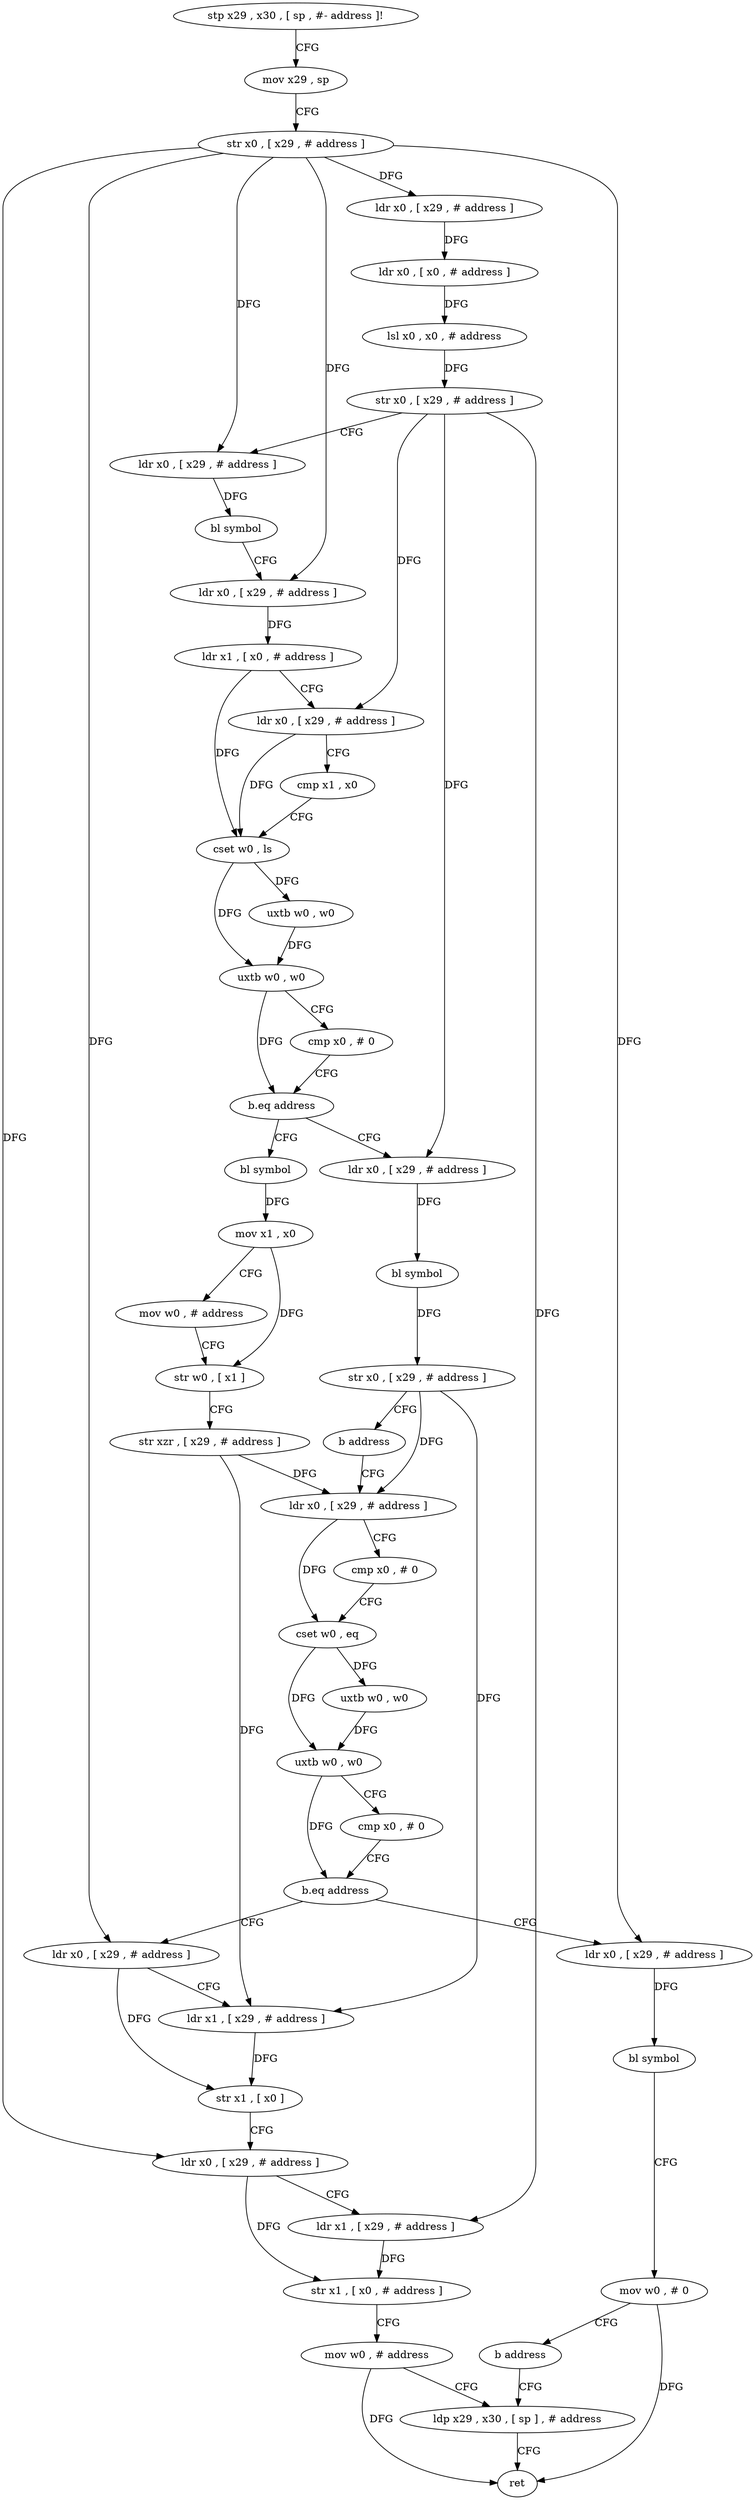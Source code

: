 digraph "func" {
"391356" [label = "stp x29 , x30 , [ sp , #- address ]!" ]
"391360" [label = "mov x29 , sp" ]
"391364" [label = "str x0 , [ x29 , # address ]" ]
"391368" [label = "ldr x0 , [ x29 , # address ]" ]
"391372" [label = "ldr x0 , [ x0 , # address ]" ]
"391376" [label = "lsl x0 , x0 , # address" ]
"391380" [label = "str x0 , [ x29 , # address ]" ]
"391384" [label = "ldr x0 , [ x29 , # address ]" ]
"391388" [label = "bl symbol" ]
"391392" [label = "ldr x0 , [ x29 , # address ]" ]
"391396" [label = "ldr x1 , [ x0 , # address ]" ]
"391400" [label = "ldr x0 , [ x29 , # address ]" ]
"391404" [label = "cmp x1 , x0" ]
"391408" [label = "cset w0 , ls" ]
"391412" [label = "uxtb w0 , w0" ]
"391416" [label = "uxtb w0 , w0" ]
"391420" [label = "cmp x0 , # 0" ]
"391424" [label = "b.eq address" ]
"391444" [label = "bl symbol" ]
"391428" [label = "ldr x0 , [ x29 , # address ]" ]
"391448" [label = "mov x1 , x0" ]
"391452" [label = "mov w0 , # address" ]
"391456" [label = "str w0 , [ x1 ]" ]
"391460" [label = "str xzr , [ x29 , # address ]" ]
"391464" [label = "ldr x0 , [ x29 , # address ]" ]
"391432" [label = "bl symbol" ]
"391436" [label = "str x0 , [ x29 , # address ]" ]
"391440" [label = "b address" ]
"391508" [label = "ldr x0 , [ x29 , # address ]" ]
"391512" [label = "ldr x1 , [ x29 , # address ]" ]
"391516" [label = "str x1 , [ x0 ]" ]
"391520" [label = "ldr x0 , [ x29 , # address ]" ]
"391524" [label = "ldr x1 , [ x29 , # address ]" ]
"391528" [label = "str x1 , [ x0 , # address ]" ]
"391532" [label = "mov w0 , # address" ]
"391536" [label = "ldp x29 , x30 , [ sp ] , # address" ]
"391492" [label = "ldr x0 , [ x29 , # address ]" ]
"391496" [label = "bl symbol" ]
"391500" [label = "mov w0 , # 0" ]
"391504" [label = "b address" ]
"391468" [label = "cmp x0 , # 0" ]
"391472" [label = "cset w0 , eq" ]
"391476" [label = "uxtb w0 , w0" ]
"391480" [label = "uxtb w0 , w0" ]
"391484" [label = "cmp x0 , # 0" ]
"391488" [label = "b.eq address" ]
"391540" [label = "ret" ]
"391356" -> "391360" [ label = "CFG" ]
"391360" -> "391364" [ label = "CFG" ]
"391364" -> "391368" [ label = "DFG" ]
"391364" -> "391384" [ label = "DFG" ]
"391364" -> "391392" [ label = "DFG" ]
"391364" -> "391508" [ label = "DFG" ]
"391364" -> "391520" [ label = "DFG" ]
"391364" -> "391492" [ label = "DFG" ]
"391368" -> "391372" [ label = "DFG" ]
"391372" -> "391376" [ label = "DFG" ]
"391376" -> "391380" [ label = "DFG" ]
"391380" -> "391384" [ label = "CFG" ]
"391380" -> "391400" [ label = "DFG" ]
"391380" -> "391428" [ label = "DFG" ]
"391380" -> "391524" [ label = "DFG" ]
"391384" -> "391388" [ label = "DFG" ]
"391388" -> "391392" [ label = "CFG" ]
"391392" -> "391396" [ label = "DFG" ]
"391396" -> "391400" [ label = "CFG" ]
"391396" -> "391408" [ label = "DFG" ]
"391400" -> "391404" [ label = "CFG" ]
"391400" -> "391408" [ label = "DFG" ]
"391404" -> "391408" [ label = "CFG" ]
"391408" -> "391412" [ label = "DFG" ]
"391408" -> "391416" [ label = "DFG" ]
"391412" -> "391416" [ label = "DFG" ]
"391416" -> "391420" [ label = "CFG" ]
"391416" -> "391424" [ label = "DFG" ]
"391420" -> "391424" [ label = "CFG" ]
"391424" -> "391444" [ label = "CFG" ]
"391424" -> "391428" [ label = "CFG" ]
"391444" -> "391448" [ label = "DFG" ]
"391428" -> "391432" [ label = "DFG" ]
"391448" -> "391452" [ label = "CFG" ]
"391448" -> "391456" [ label = "DFG" ]
"391452" -> "391456" [ label = "CFG" ]
"391456" -> "391460" [ label = "CFG" ]
"391460" -> "391464" [ label = "DFG" ]
"391460" -> "391512" [ label = "DFG" ]
"391464" -> "391468" [ label = "CFG" ]
"391464" -> "391472" [ label = "DFG" ]
"391432" -> "391436" [ label = "DFG" ]
"391436" -> "391440" [ label = "CFG" ]
"391436" -> "391464" [ label = "DFG" ]
"391436" -> "391512" [ label = "DFG" ]
"391440" -> "391464" [ label = "CFG" ]
"391508" -> "391512" [ label = "CFG" ]
"391508" -> "391516" [ label = "DFG" ]
"391512" -> "391516" [ label = "DFG" ]
"391516" -> "391520" [ label = "CFG" ]
"391520" -> "391524" [ label = "CFG" ]
"391520" -> "391528" [ label = "DFG" ]
"391524" -> "391528" [ label = "DFG" ]
"391528" -> "391532" [ label = "CFG" ]
"391532" -> "391536" [ label = "CFG" ]
"391532" -> "391540" [ label = "DFG" ]
"391536" -> "391540" [ label = "CFG" ]
"391492" -> "391496" [ label = "DFG" ]
"391496" -> "391500" [ label = "CFG" ]
"391500" -> "391504" [ label = "CFG" ]
"391500" -> "391540" [ label = "DFG" ]
"391504" -> "391536" [ label = "CFG" ]
"391468" -> "391472" [ label = "CFG" ]
"391472" -> "391476" [ label = "DFG" ]
"391472" -> "391480" [ label = "DFG" ]
"391476" -> "391480" [ label = "DFG" ]
"391480" -> "391484" [ label = "CFG" ]
"391480" -> "391488" [ label = "DFG" ]
"391484" -> "391488" [ label = "CFG" ]
"391488" -> "391508" [ label = "CFG" ]
"391488" -> "391492" [ label = "CFG" ]
}
